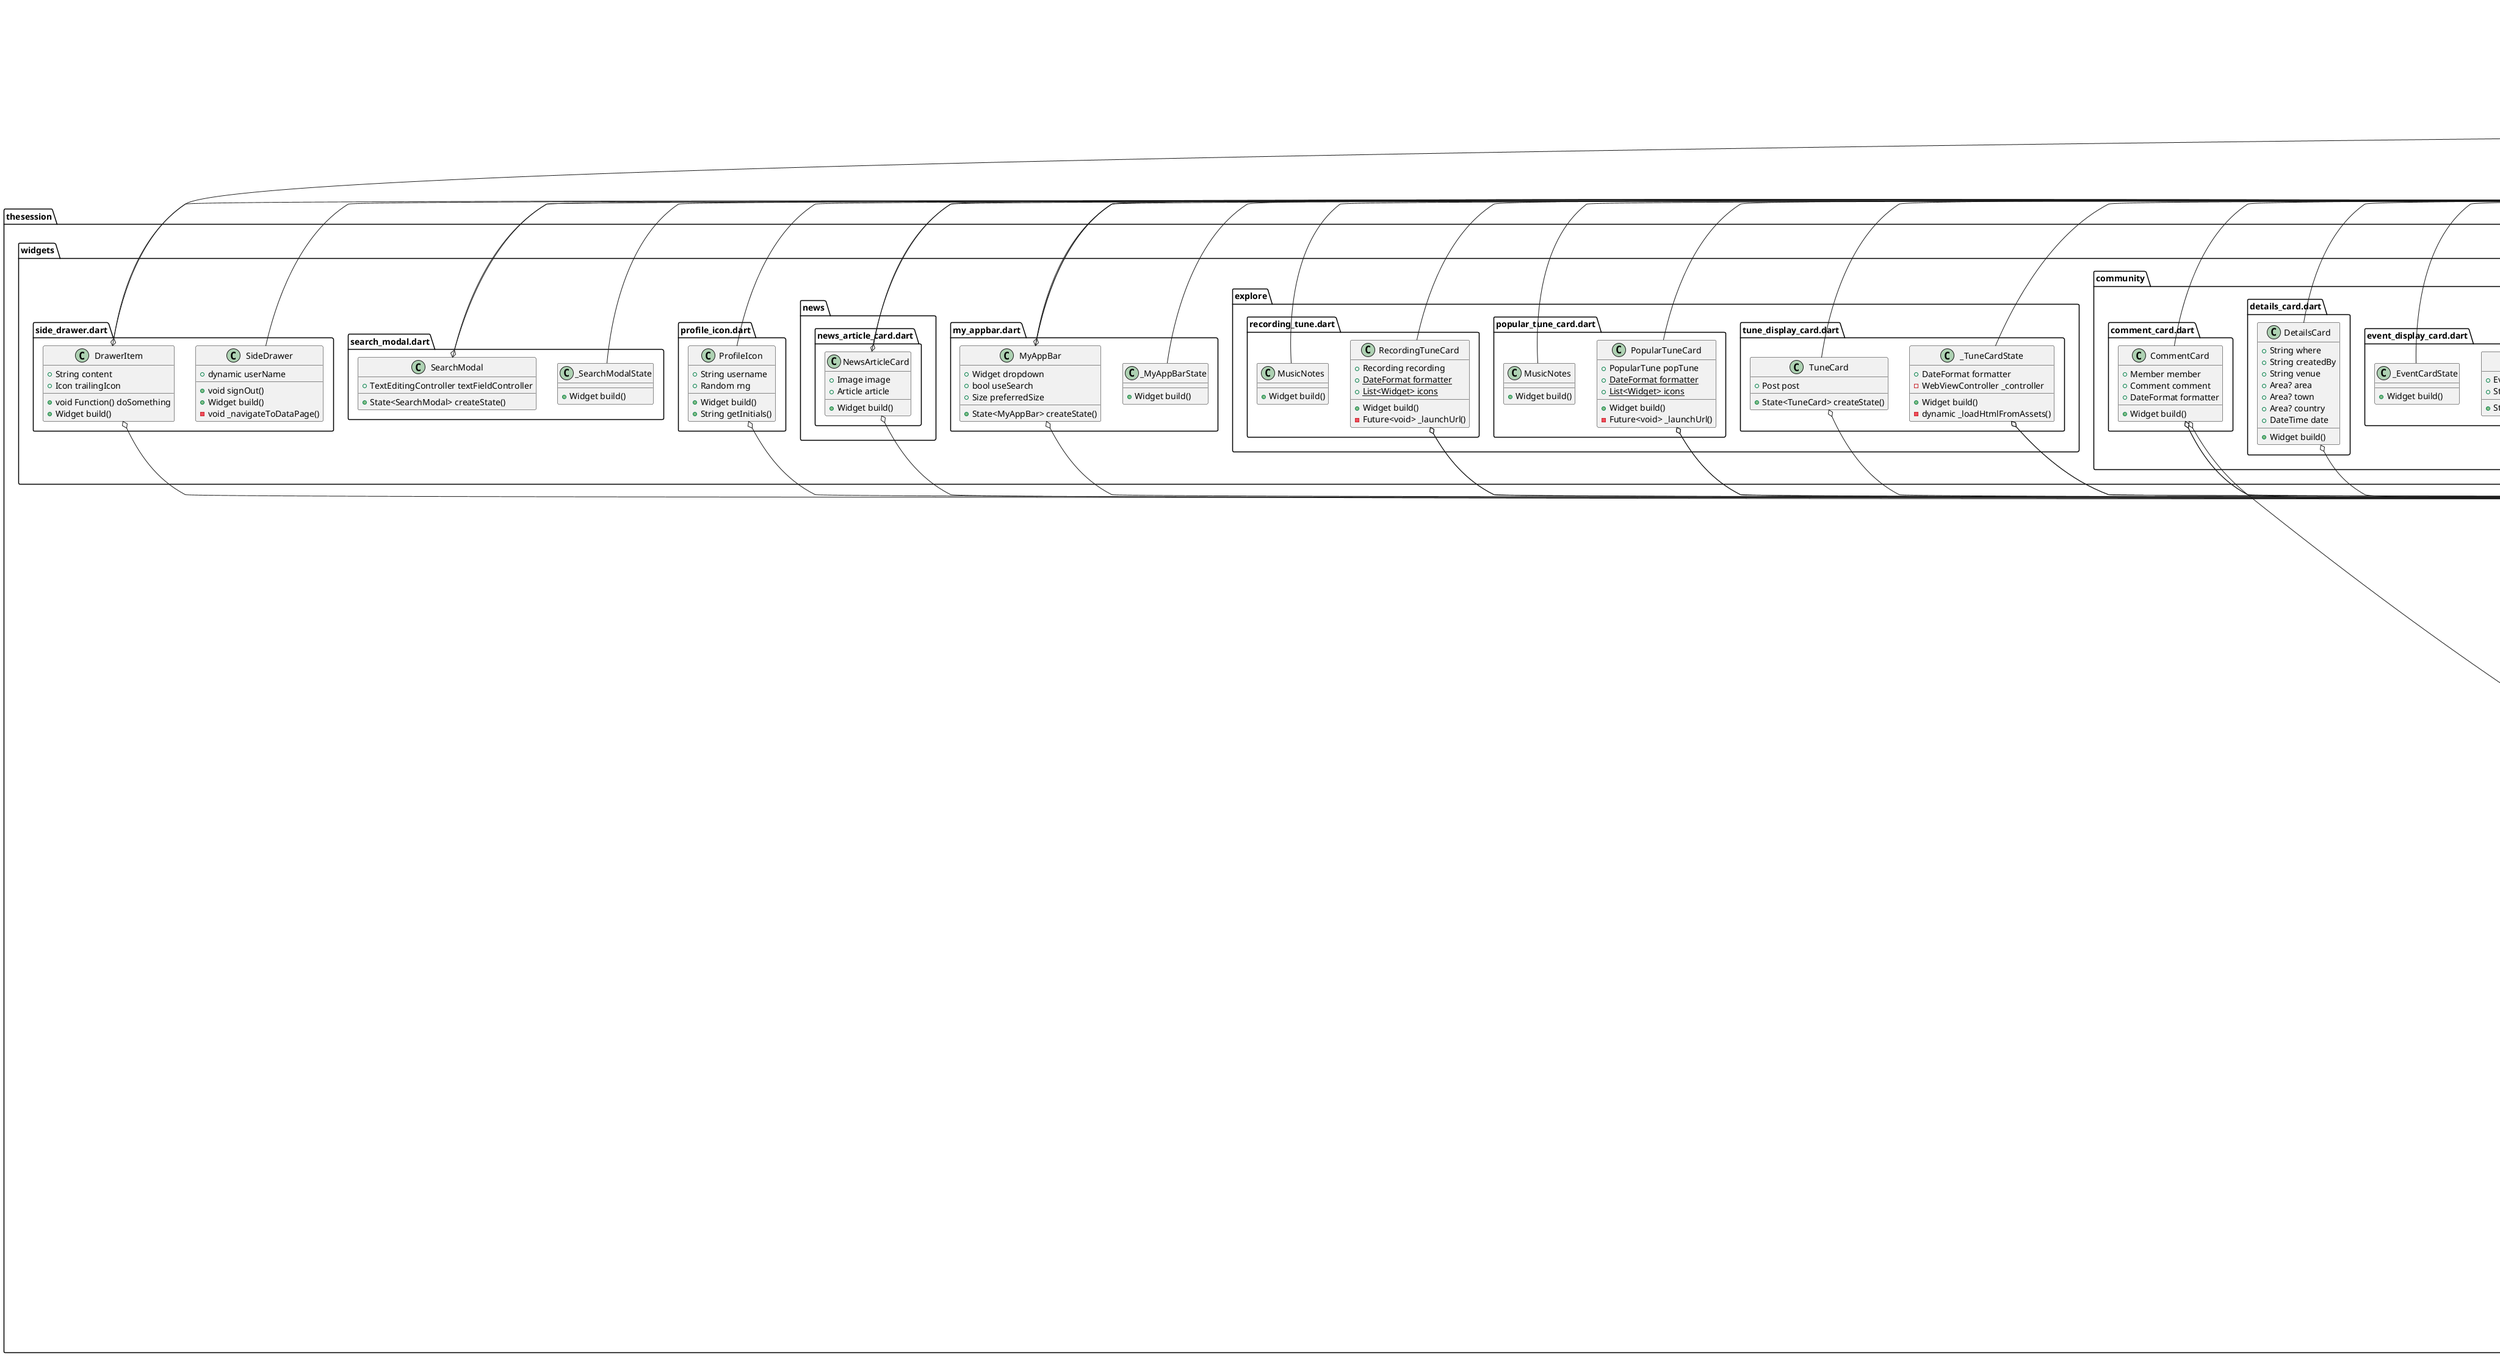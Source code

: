 @startuml
set namespaceSeparator ::

class "thesession::auth::auth_page.dart::AuthPage" {
  +State<AuthPage> createState()
}

"flutter::src::widgets::framework.dart::StatefulWidget" <|-- "thesession::auth::auth_page.dart::AuthPage"

class "thesession::auth::auth_page.dart::_AuthPageState" {
  +bool showLoginPage
  +void toggleScreens()
  +Widget build()
}

"flutter::src::widgets::framework.dart::State" <|-- "thesession::auth::auth_page.dart::_AuthPageState"

class "thesession::auth::main_page.dart::MainPage" {
  +State<MainPage> createState()
}

"flutter::src::widgets::framework.dart::StatefulWidget" <|-- "thesession::auth::main_page.dart::MainPage"

class "thesession::auth::main_page.dart::_MainPageState" {
  +Widget build()
}

"flutter::src::widgets::framework.dart::State" <|-- "thesession::auth::main_page.dart::_MainPageState"

class "thesession::main.dart::MyApp" {
  +Widget build()
  {static} +bool checkIfDarkModeEnabled()
}

"flutter::src::widgets::framework.dart::StatelessWidget" <|-- "thesession::main.dart::MyApp"

class "thesession::main.dart::AppColours" {
  {static} +Color DefaultDarkColour
  {static} +Color DefaultWhiteColour
}

"thesession::main.dart::AppColours" o-- "dart::ui::Color"

class "thesession::models::community::eventInfo.dart::EventInfo" {
  +String format
  +int id
  +String name
  +String url
  +Member member
  +DateTime date
  +DateTime dtstart
  +DateTime dtend
  +double latitude
  +double longitude
  +Venue venue
  +Area town
  +Area area
  +Area country
  +List<Comment> comments
  +Map<String, dynamic> toJson()
}

"thesession::models::community::eventInfo.dart::EventInfo" o-- "thesession::utils::objects.dart::Member"
"thesession::models::community::eventInfo.dart::EventInfo" o-- "thesession::utils::objects.dart::Venue"
"thesession::models::community::eventInfo.dart::EventInfo" o-- "thesession::utils::objects.dart::Area"

class "thesession::models::community::newEvent.dart::NewEvent" {
  +String format
  +String perpage
  +int pages
  +int page
  +int total
  +List<Event> events
  +Map<String, dynamic> toJson()
}

class "thesession::models::community::newEvent.dart::Event" {
  +int id
  +String name
  +String url
  +Member member
  +DateTime date
  +DateTime dtstart
  +DateTime dtend
  +Venue venue
  +double? latitude
  +double? longitude
  +Area? town
  +Area? area
  +Area? country
  +Map<String, dynamic> toJson()
}

"thesession::models::community::newEvent.dart::Event" o-- "thesession::utils::objects.dart::Member"
"thesession::models::community::newEvent.dart::Event" o-- "thesession::utils::objects.dart::Venue"
"thesession::models::community::newEvent.dart::Event" o-- "thesession::utils::objects.dart::Area"

class "thesession::models::community::newSession.dart::NewSession" {
  +String format
  +int pages
  +int page
  +int total
  +List<Session> sessions
  +Map<String, dynamic> toJson()
}

class "thesession::models::community::newSession.dart::Session" {
  +int id
  +String url
  +Member member
  +DateTime date
  +double latitude
  +double longitude
  +Venue venue
  +Area town
  +Area area
  +Area country
  +Map<String, dynamic> toJson()
}

"thesession::models::community::newSession.dart::Session" o-- "thesession::utils::objects.dart::Member"
"thesession::models::community::newSession.dart::Session" o-- "thesession::utils::objects.dart::Venue"
"thesession::models::community::newSession.dart::Session" o-- "thesession::utils::objects.dart::Area"

class "thesession::models::community::sessionInfo.dart::SessionInfo" {
  +String format
  +int id
  +String url
  +Member member
  +DateTime date
  +double latitude
  +double longitude
  +Venue venue
  +Area town
  +Area area
  +Area country
  +List<String> schedule
  +List<Comment> comments
  +Map<String, dynamic> toJson()
}

"thesession::models::community::sessionInfo.dart::SessionInfo" o-- "thesession::utils::objects.dart::Member"
"thesession::models::community::sessionInfo.dart::SessionInfo" o-- "thesession::utils::objects.dart::Venue"
"thesession::models::community::sessionInfo.dart::SessionInfo" o-- "thesession::models::community::sessionInfo.dart::Area"

class "thesession::models::community::sessionInfo.dart::Area" {
  +int id
  +String name
  +Map<String, dynamic> toJson()
}

class "thesession::models::data_analytics::SessionData.dart::SessionDataDump" {
  +List<SessionData> sessions
  +Map<String, dynamic> toJson()
}

class "thesession::models::data_analytics::SessionData.dart::SessionData" {
  +String id
  +String name
  +String address
  +String town
  +String area
  +String country
  +String latitude
  +String longitude
  +DateTime date
  +Map<String, dynamic> toJson()
}

class "thesession::models::data_analytics::SetData.dart::SeDataDump" {
  +List<Set> sets
  +Map<String, dynamic> toJson()
}

class "thesession::models::data_analytics::SetData.dart::Set" {
  +String tuneset
  +DateTime date
  +String memberId
  +String username
  +String settingorder
  +String name
  +String tuneId
  +String settingId
  +Type type
  +Meter meter
  +Mode mode
  +String abc
  +Map<String, dynamic> toJson()
}

"thesession::models::data_analytics::SetData.dart::Set" o-- "thesession::models::data_analytics::SetData.dart::Type"
"thesession::models::data_analytics::SetData.dart::Set" o-- "thesession::models::data_analytics::SetData.dart::Meter"
"thesession::models::data_analytics::SetData.dart::Set" o-- "thesession::models::data_analytics::SetData.dart::Mode"

class "thesession::models::data_analytics::SetData.dart::EnumValues" {
  +Map<String, T> map
  +Map<T, String> reverseMap
  +Map<T, String> reverse
}

class "thesession::models::data_analytics::SetData.dart::Meter" {
  +int index
  {static} +List<Meter> values
  {static} +Meter THE_44
  {static} +Meter THE_68
  {static} +Meter THE_34
  {static} +Meter THE_24
  {static} +Meter THE_128
  {static} +Meter THE_32
  {static} +Meter THE_98
}

"thesession::models::data_analytics::SetData.dart::Meter" o-- "thesession::models::data_analytics::SetData.dart::Meter"
"dart::core::Enum" <|-- "thesession::models::data_analytics::SetData.dart::Meter"

class "thesession::models::data_analytics::SetData.dart::Mode" {
  +int index
  {static} +List<Mode> values
  {static} +Mode EDORIAN
  {static} +Mode GMAJOR
  {static} +Mode DMAJOR
  {static} +Mode AMIXOLYDIAN
  {static} +Mode CMAJOR
  {static} +Mode DMIXOLYDIAN
  {static} +Mode EMINOR
  {static} +Mode AMAJOR
  {static} +Mode ADORIAN
  {static} +Mode DMINOR
  {static} +Mode FMAJOR
  {static} +Mode DDORIAN
  {static} +Mode GMIXOLYDIAN
  {static} +Mode GDORIAN
  {static} +Mode EMAJOR
  {static} +Mode AMINOR
  {static} +Mode BMINOR
  {static} +Mode GMINOR
  {static} +Mode BDORIAN
  {static} +Mode FDORIAN
  {static} +Mode EMIXOLYDIAN
}

"thesession::models::data_analytics::SetData.dart::Mode" o-- "thesession::models::data_analytics::SetData.dart::Mode"
"dart::core::Enum" <|-- "thesession::models::data_analytics::SetData.dart::Mode"

class "thesession::models::data_analytics::SetData.dart::Type" {
  +int index
  {static} +List<Type> values
  {static} +Type REEL
  {static} +Type JIG
  {static} +Type WALTZ
  {static} +Type MARCH
  {static} +Type POLKA
  {static} +Type HORNPIPE
  {static} +Type SLIDE
  {static} +Type THREE_TWO
  {static} +Type MAZURKA
  {static} +Type STRATHSPEY
  {static} +Type SLIP_JIG
  {static} +Type BARNDANCE
}

"thesession::models::data_analytics::SetData.dart::Type" o-- "thesession::models::data_analytics::SetData.dart::Type"
"dart::core::Enum" <|-- "thesession::models::data_analytics::SetData.dart::Type"

class "thesession::models::data_analytics::TuneData.dart::TuneDataDump" {
  +List<TuneData> tunes
  +Map<String, dynamic> toJson()
}

class "thesession::models::data_analytics::TuneData.dart::TuneData" {
  +String tuneId
  +String settingId
  +String name
  +Type type
  +Meter meter
  +Mode mode
  +String abc
  +DateTime? date
  +String? username
  +Map<String, dynamic> toJson()
}

"thesession::models::data_analytics::TuneData.dart::TuneData" o-- "thesession::models::data_analytics::TuneData.dart::Type"
"thesession::models::data_analytics::TuneData.dart::TuneData" o-- "thesession::models::data_analytics::TuneData.dart::Meter"
"thesession::models::data_analytics::TuneData.dart::TuneData" o-- "thesession::models::data_analytics::TuneData.dart::Mode"

class "thesession::models::data_analytics::TuneData.dart::EnumValues" {
  +Map<String, T> map
  +Map<T, String> reverseMap
  +Map<T, String> reverse
}

class "thesession::models::data_analytics::TuneData.dart::Meter" {
  +int index
  {static} +List<Meter> values
  {static} +Meter THE_24
  {static} +Meter THE_98
  {static} +Meter THE_44
  {static} +Meter THE_68
  {static} +Meter THE_34
  {static} +Meter THE_32
  {static} +Meter THE_128
}

"thesession::models::data_analytics::TuneData.dart::Meter" o-- "thesession::models::data_analytics::TuneData.dart::Meter"
"dart::core::Enum" <|-- "thesession::models::data_analytics::TuneData.dart::Meter"

class "thesession::models::data_analytics::TuneData.dart::Mode" {
  +int index
  {static} +List<Mode> values
  {static} +Mode GMAJOR
  {static} +Mode BMINOR
  {static} +Mode DMAJOR
  {static} +Mode DDORIAN
  {static} +Mode AMIXOLYDIAN
  {static} +Mode EMINOR
  {static} +Mode EDORIAN
  {static} +Mode DMIXOLYDIAN
  {static} +Mode EMAJOR
  {static} +Mode ADORIAN
  {static} +Mode GMINOR
  {static} +Mode DMINOR
  {static} +Mode FMAJOR
  {static} +Mode AMAJOR
  {static} +Mode GDORIAN
  {static} +Mode AMINOR
  {static} +Mode CMAJOR
  {static} +Mode FDORIAN
  {static} +Mode EMIXOLYDIAN
  {static} +Mode BMIXOLYDIAN
  {static} +Mode GMIXOLYDIAN
  {static} +Mode CDORIAN
  {static} +Mode BDORIAN
}

"thesession::models::data_analytics::TuneData.dart::Mode" o-- "thesession::models::data_analytics::TuneData.dart::Mode"
"dart::core::Enum" <|-- "thesession::models::data_analytics::TuneData.dart::Mode"

class "thesession::models::data_analytics::TuneData.dart::Type" {
  +int index
  {static} +List<Type> values
  {static} +Type POLKA
  {static} +Type SLIP_JIG
  {static} +Type STRATHSPEY
  {static} +Type REEL
  {static} +Type JIG
  {static} +Type WALTZ
  {static} +Type MARCH
  {static} +Type BARNDANCE
  {static} +Type MAZURKA
  {static} +Type THREE_TWO
  {static} +Type HORNPIPE
  {static} +Type SLIDE
}

"thesession::models::data_analytics::TuneData.dart::Type" o-- "thesession::models::data_analytics::TuneData.dart::Type"
"dart::core::Enum" <|-- "thesession::models::data_analytics::TuneData.dart::Type"

class "thesession::models::news::newsModel.dart::News" {
  +int totalArticles
  +List<Article> articles
  +Map<String, dynamic> toJson()
}

class "thesession::models::news::newsModel.dart::Article" {
  +String title
  +String description
  +String content
  +String url
  +String imageUrl
  +DateTime publishedAt
  +Source source
  +Map<String, dynamic> toJson()
}

"thesession::models::news::newsModel.dart::Article" o-- "thesession::models::news::newsModel.dart::Source"

class "thesession::models::news::newsModel.dart::Source" {
  +String name
  +String url
  +Map<String, dynamic> toJson()
}

class "thesession::models::tunes::newTune.dart::NewTuneData" {
  +String format
  +String perpage
  +int pages
  +int page
  +int total
  +List<NewTune> settings
  +Map<String, dynamic> toJson()
}

class "thesession::models::tunes::newTune.dart::NewTune" {
  +int id
  +String url
  +String key
  +Member member
  +DateTime date
  +Member tune
  +Map<String, dynamic> toJson()
}

"thesession::models::tunes::newTune.dart::NewTune" o-- "thesession::models::tunes::tuneInfo.dart::Member"

class "thesession::models::tunes::popularTune.dart::PopularTuneData" {
  +String format
  +String perpage
  +int pages
  +int page
  +int total
  +List<PopularTune> tunes
  +Map<String, dynamic> toJson()
}

class "thesession::models::tunes::popularTune.dart::PopularTune" {
  +int id
  +String name
  +String url
  +Member member
  +DateTime date
  +String type
  +int tunebooks
  +Map<String, dynamic> toJson()
}

"thesession::models::tunes::popularTune.dart::PopularTune" o-- "thesession::models::tunes::popularTune.dart::Member"

class "thesession::models::tunes::popularTune.dart::Member" {
  +int id
  +String name
  +String url
  +Map<String, dynamic> toJson()
}

class "thesession::models::tunes::recordingTune.dart::RecordingTuneData" {
  +String format
  +String perpage
  +int pages
  +int page
  +int total
  +List<Recording> tunes
  +Map<String, dynamic> toJson()
}

class "thesession::models::tunes::recordingTune.dart::Recording" {
  +int id
  +String name
  +String url
  +Member member
  +DateTime date
  +String type
  +Map<String, dynamic> toJson()
}

"thesession::models::tunes::recordingTune.dart::Recording" o-- "thesession::models::tunes::recordingTune.dart::Member"

class "thesession::models::tunes::recordingTune.dart::Member" {
  +int id
  +String name
  +String url
  +Map<String, dynamic> toJson()
}

class "thesession::models::tunes::searchResult.dart::SearchResultTune" {
  +String q
  +String format
  +int pages
  +int page
  +int total
  +List<TuneFromSearchResult> tunes
  +Map<String, dynamic> toJson()
}

class "thesession::models::tunes::searchResult.dart::TuneFromSearchResult" {
  +int id
  +String name
  +String url
  +Member member
  +DateTime date
  +String type
  +Map<String, dynamic> toJson()
}

"thesession::models::tunes::searchResult.dart::TuneFromSearchResult" o-- "thesession::models::tunes::searchResult.dart::Member"

class "thesession::models::tunes::searchResult.dart::Member" {
  +int id
  +String name
  +String url
  +Map<String, dynamic> toJson()
}

class "thesession::models::tunes::tuneInfo.dart::TuneInfo" {
  +String format
  +int id
  +String name
  +String url
  +Member member
  +DateTime? date
  +String type
  +int tunebooks
  +int recordings
  +int collections
  +List<String> aliases
  +List<Post> posts
  +List<Comment> comments
  +Map<String, dynamic> toJson()
}

"thesession::models::tunes::tuneInfo.dart::TuneInfo" o-- "thesession::models::tunes::tuneInfo.dart::Member"

class "thesession::models::tunes::tuneInfo.dart::Comment" {
  +int id
  +String url
  +String subject
  +String content
  +Member member
  +DateTime date
  +Map<String, dynamic> toJson()
}

"thesession::models::tunes::tuneInfo.dart::Comment" o-- "thesession::models::tunes::tuneInfo.dart::Member"

class "thesession::models::tunes::tuneInfo.dart::Member" {
  +int id
  +String name
  +String url
  +Map<String, dynamic> toJson()
}

class "thesession::models::tunes::tuneInfo.dart::Post" {
  +int id
  +String url
  +String key
  +String abc
  +Member member
  +DateTime date
  +TuneInfo? tuneInfo
  +Map<String, dynamic> toJson()
}

"thesession::models::tunes::tuneInfo.dart::Post" o-- "thesession::models::tunes::tuneInfo.dart::Member"
"thesession::models::tunes::tuneInfo.dart::Post" o-- "thesession::models::tunes::tuneInfo.dart::TuneInfo"

class "thesession::pages::api_results_pages::events_new_page.dart::NewEventPage" {
  +State<NewEventPage> createState()
}

"flutter::src::widgets::framework.dart::StatefulWidget" <|-- "thesession::pages::api_results_pages::events_new_page.dart::NewEventPage"

class "thesession::pages::api_results_pages::events_new_page.dart::_NewEventPageState" {
  +RefreshController refreshController
  -bool _isFirstLoadRunning
  -int _pageNum
  -int _totalPages
  +List<Event> newEvents
  +Future<bool> GetData()
  +Widget build()
  -void _navigateToPost()
}

"thesession::pages::api_results_pages::events_new_page.dart::_NewEventPageState" o-- "pull_to_refresh::src::smart_refresher.dart::RefreshController"
"flutter::src::widgets::framework.dart::State" <|-- "thesession::pages::api_results_pages::events_new_page.dart::_NewEventPageState"

class "thesession::pages::api_results_pages::session_new_page.dart::NewSessionPage" {
  +State<NewSessionPage> createState()
}

"flutter::src::widgets::framework.dart::StatefulWidget" <|-- "thesession::pages::api_results_pages::session_new_page.dart::NewSessionPage"

class "thesession::pages::api_results_pages::session_new_page.dart::_NewSessionPageState" {
  +RefreshController refreshController
  -bool _isFirstLoadRunning
  -int _pageNum
  -int _totalPages
  +List<Session> newSessions
  +Future<bool> GetData()
  +Widget build()
  -void _navigateToPost()
}

"thesession::pages::api_results_pages::session_new_page.dart::_NewSessionPageState" o-- "pull_to_refresh::src::smart_refresher.dart::RefreshController"
"flutter::src::widgets::framework.dart::State" <|-- "thesession::pages::api_results_pages::session_new_page.dart::_NewSessionPageState"

class "thesession::pages::api_results_pages::tunes_new_page.dart::NewTunesPage" {
  +State<NewTunesPage> createState()
}

"flutter::src::widgets::framework.dart::StatefulWidget" <|-- "thesession::pages::api_results_pages::tunes_new_page.dart::NewTunesPage"

class "thesession::pages::api_results_pages::tunes_new_page.dart::_NewTunesPageState" {
  +RefreshController refreshController
  -bool _isFirstLoadRunning
  -int _pageNum
  -int _totalPages
  +List<Post> newTunes
  +Future<bool> GetData()
  +Future<Post> getNewTune()
  +Widget build()
  -void _navigateToPost()
}

"thesession::pages::api_results_pages::tunes_new_page.dart::_NewTunesPageState" o-- "pull_to_refresh::src::smart_refresher.dart::RefreshController"
"flutter::src::widgets::framework.dart::State" <|-- "thesession::pages::api_results_pages::tunes_new_page.dart::_NewTunesPageState"

class "thesession::pages::api_results_pages::tunes_popular_page.dart::PopularTunesPage" {
  +State<PopularTunesPage> createState()
}

"flutter::src::widgets::framework.dart::StatefulWidget" <|-- "thesession::pages::api_results_pages::tunes_popular_page.dart::PopularTunesPage"

class "thesession::pages::api_results_pages::tunes_popular_page.dart::_PopularTunesPageState" {
  +RefreshController refreshController
  -bool _isFirstLoadRunning
  -int _pageNum
  -int _totalPages
  +List<PopularTune> popularTunes
  +Future<bool> GetData()
  +Widget build()
  -void _navigateToPost()
}

"thesession::pages::api_results_pages::tunes_popular_page.dart::_PopularTunesPageState" o-- "pull_to_refresh::src::smart_refresher.dart::RefreshController"
"flutter::src::widgets::framework.dart::State" <|-- "thesession::pages::api_results_pages::tunes_popular_page.dart::_PopularTunesPageState"

class "thesession::pages::api_results_pages::tunes_recording_page.dart::RecordingTunesPage" {
  +State<RecordingTunesPage> createState()
}

"flutter::src::widgets::framework.dart::StatefulWidget" <|-- "thesession::pages::api_results_pages::tunes_recording_page.dart::RecordingTunesPage"

class "thesession::pages::api_results_pages::tunes_recording_page.dart::_RecordingTunesPageState" {
  +RefreshController refreshController
  -bool _isFirstLoadRunning
  -int _pageNum
  -int _totalPages
  -List<Recording> _recordings
  +Future<bool> GetData()
  +Widget build()
  -void _navigateToPost()
}

"thesession::pages::api_results_pages::tunes_recording_page.dart::_RecordingTunesPageState" o-- "pull_to_refresh::src::smart_refresher.dart::RefreshController"
"flutter::src::widgets::framework.dart::State" <|-- "thesession::pages::api_results_pages::tunes_recording_page.dart::_RecordingTunesPageState"

class "thesession::pages::api_results_pages::tune_info_page.dart::TuneInfoPage" {
  +String tuneId
  +String settingId
  +bool isNewTune
  +State<TuneInfoPage> createState()
}

"flutter::src::widgets::framework.dart::StatefulWidget" <|-- "thesession::pages::api_results_pages::tune_info_page.dart::TuneInfoPage"

class "thesession::pages::api_results_pages::tune_info_page.dart::_TuneInfoPageState" {
  -List<Post> _posts
  -String _title
  +Future<bool> GetData()
  +void initState()
  +Widget build()
}

"flutter::src::widgets::framework.dart::State" <|-- "thesession::pages::api_results_pages::tune_info_page.dart::_TuneInfoPageState"

class "thesession::pages::community_page.dart::CommunityPage" {
  +State<CommunityPage> createState()
}

"flutter::src::widgets::framework.dart::StatefulWidget" <|-- "thesession::pages::community_page.dart::CommunityPage"

class "thesession::pages::community_page.dart::_CommunityPageState" {
  +User? user
  +Widget build()
}

"thesession::pages::community_page.dart::_CommunityPageState" o-- "firebase_auth::firebase_auth.dart::User"
"flutter::src::widgets::framework.dart::State" <|-- "thesession::pages::community_page.dart::_CommunityPageState"

class "thesession::pages::community_page.dart::CommunitySection" {
  +dynamic view
  +dynamic title
  +Widget build()
}

"flutter::src::widgets::framework.dart::StatelessWidget" <|-- "thesession::pages::community_page.dart::CommunitySection"

class "thesession::pages::community_pages::event_info_page.dart::EventInfoPage" {
  +Event event
  {static} +DetailsCard getDetailsCardForEvent()
  +State<EventInfoPage> createState()
}

"thesession::pages::community_pages::event_info_page.dart::EventInfoPage" o-- "thesession::models::community::newEvent.dart::Event"
"flutter::src::widgets::framework.dart::StatefulWidget" <|-- "thesession::pages::community_pages::event_info_page.dart::EventInfoPage"

class "thesession::pages::community_pages::event_info_page.dart::_EventInfoPageState" {
  +List<Comment> comments
  +Future<bool> GetData()
  +Widget build()
}

"flutter::src::widgets::framework.dart::State" <|-- "thesession::pages::community_pages::event_info_page.dart::_EventInfoPageState"

class "thesession::pages::community_pages::session_info_page.dart::SessionInfoPage" {
  +Session session
  {static} +DetailsCard getDetailsCardForSession()
  +State<SessionInfoPage> createState()
}

"thesession::pages::community_pages::session_info_page.dart::SessionInfoPage" o-- "thesession::models::community::newSession.dart::Session"
"flutter::src::widgets::framework.dart::StatefulWidget" <|-- "thesession::pages::community_pages::session_info_page.dart::SessionInfoPage"

class "thesession::pages::community_pages::session_info_page.dart::_SessionInfoPageState" {
  +List<Comment> comments
  +Future<bool> GetData()
  +Widget build()
}

"flutter::src::widgets::framework.dart::State" <|-- "thesession::pages::community_pages::session_info_page.dart::_SessionInfoPageState"

class "thesession::pages::data_analytics::data_analytics_page.dart::DataAnalyticsPage" {
  -dynamic _pages
  +DataManager dataManager
  +State<DataAnalyticsPage> createState()
}

"thesession::pages::data_analytics::data_analytics_page.dart::DataAnalyticsPage" o-- "thesession::utils::dataManager.dart::DataManager"
"flutter::src::widgets::framework.dart::StatefulWidget" <|-- "thesession::pages::data_analytics::data_analytics_page.dart::DataAnalyticsPage"

class "thesession::pages::data_analytics::data_analytics_page.dart::_DataAnalyticsPageState" {
  -Map<String, int> _itemsMap
  -List<String> _items
  +int selectedIndex
  -bool _isSearching
  +String selectedItem
  +Widget build()
}

"flutter::src::widgets::framework.dart::State" <|-- "thesession::pages::data_analytics::data_analytics_page.dart::_DataAnalyticsPageState"

class "thesession::pages::data_analytics::sessions_analytics_page.dart::SessionsAnalyticsPage" {
  +DataManager dataManager
  +State<SessionsAnalyticsPage> createState()
}

"thesession::pages::data_analytics::sessions_analytics_page.dart::SessionsAnalyticsPage" o-- "thesession::utils::dataManager.dart::DataManager"
"flutter::src::widgets::framework.dart::StatefulWidget" <|-- "thesession::pages::data_analytics::sessions_analytics_page.dart::SessionsAnalyticsPage"

class "thesession::pages::data_analytics::sessions_analytics_page.dart::_SessionsAnalyticsPageState" {
  +List<ItemCountryData> sessionCountryData
  +List<ItemCountryData> sessionCountyData
  +User? user
  +FirebaseFirestore db
  +Future<bool> getData()
  +Widget build()
}

"thesession::pages::data_analytics::sessions_analytics_page.dart::_SessionsAnalyticsPageState" o-- "firebase_auth::firebase_auth.dart::User"
"thesession::pages::data_analytics::sessions_analytics_page.dart::_SessionsAnalyticsPageState" o-- "cloud_firestore::cloud_firestore.dart::FirebaseFirestore"
"flutter::src::widgets::framework.dart::State" <|-- "thesession::pages::data_analytics::sessions_analytics_page.dart::_SessionsAnalyticsPageState"

class "thesession::pages::data_analytics::tunes_analytics_page.dart::TunesAnalyticsPage" {
  +DataManager dataManager
  +State<TunesAnalyticsPage> createState()
}

"thesession::pages::data_analytics::tunes_analytics_page.dart::TunesAnalyticsPage" o-- "thesession::utils::dataManager.dart::DataManager"
"flutter::src::widgets::framework.dart::StatefulWidget" <|-- "thesession::pages::data_analytics::tunes_analytics_page.dart::TunesAnalyticsPage"

class "thesession::pages::data_analytics::tunes_analytics_page.dart::_TunesAnalyticsPageState" {
  +List<ItemCountryData> tuneData
  +List<ItemCountryData> tuneSetsData
  +List<ItemCountryData> tuneYearsData
  +Future<bool> getData()
  +Widget build()
}

"flutter::src::widgets::framework.dart::State" <|-- "thesession::pages::data_analytics::tunes_analytics_page.dart::_TunesAnalyticsPageState"

class "thesession::pages::explore_page.dart::ExplorePage" {
  +State<ExplorePage> createState()
}

"flutter::src::widgets::framework.dart::StatefulWidget" <|-- "thesession::pages::explore_page.dart::ExplorePage"

class "thesession::pages::explore_page.dart::_ExplorePageState" {
  -Map<String, int> _itemsMap
  -List<String> _items
  -List<StatefulWidget> _pages
  +User? user
  +int selectedIndex
  -bool _isSearching
  +StatefulWidget curPage
  +String selectedItem
  +Widget build()
}

"thesession::pages::explore_page.dart::_ExplorePageState" o-- "firebase_auth::firebase_auth.dart::User"
"thesession::pages::explore_page.dart::_ExplorePageState" o-- "flutter::src::widgets::framework.dart::StatefulWidget"
"flutter::src::widgets::framework.dart::State" <|-- "thesession::pages::explore_page.dart::_ExplorePageState"

class "thesession::pages::home_page.dart::HomePage" {
  +State<HomePage> createState()
}

"flutter::src::widgets::framework.dart::StatefulWidget" <|-- "thesession::pages::home_page.dart::HomePage"

class "thesession::pages::home_page.dart::_HomePageState" {
  -int _selectedIndex
  -List<Widget> _pages
  -List<String> _titles
  -void _navigateBottomBar()
  +Widget build()
}

"flutter::src::widgets::framework.dart::State" <|-- "thesession::pages::home_page.dart::_HomePageState"

class "thesession::pages::login_page.dart::LoginPage" {
  +void Function() showRegisterPage
  +State<LoginPage> createState()
}

"thesession::pages::login_page.dart::LoginPage" o-- "dart::ui::void Function()"
"flutter::src::widgets::framework.dart::StatefulWidget" <|-- "thesession::pages::login_page.dart::LoginPage"

class "thesession::pages::login_page.dart::_LoginPageState" {
  -TextEditingController _emailController
  -TextEditingController _passwordController
  -FocusNode _focusNode
  +Future<dynamic> signIn()
  +void showSnackBar()
  +void dispose()
  +Widget build()
}

"thesession::pages::login_page.dart::_LoginPageState" o-- "flutter::src::widgets::editable_text.dart::TextEditingController"
"thesession::pages::login_page.dart::_LoginPageState" o-- "flutter::src::widgets::focus_manager.dart::FocusNode"
"flutter::src::widgets::framework.dart::State" <|-- "thesession::pages::login_page.dart::_LoginPageState"

class "thesession::pages::news::news_article_page.dart::NewsArticlePage" {
  +Article article
  +Widget build()
  -Future<void> _launchUrl()
}

"thesession::pages::news::news_article_page.dart::NewsArticlePage" o-- "thesession::models::news::newsModel.dart::Article"
"flutter::src::widgets::framework.dart::StatelessWidget" <|-- "thesession::pages::news::news_article_page.dart::NewsArticlePage"

class "thesession::pages::news::news_page.dart::NewsPage" {
  +String API_KEY
  +State<NewsPage> createState()
}

"flutter::src::widgets::framework.dart::StatefulWidget" <|-- "thesession::pages::news::news_page.dart::NewsPage"

class "thesession::pages::news::news_page.dart::_NewsPageState" {
  +User? user
  +RefreshController refreshController
  -bool _isFirstLoadRunning
  -int _pageNum
  -int _totalPages
  +List<Article> articles
  +Future<bool> GetData()
  +Widget build()
  -void _navigateToPost()
}

"thesession::pages::news::news_page.dart::_NewsPageState" o-- "firebase_auth::firebase_auth.dart::User"
"thesession::pages::news::news_page.dart::_NewsPageState" o-- "pull_to_refresh::src::smart_refresher.dart::RefreshController"
"flutter::src::widgets::framework.dart::State" <|-- "thesession::pages::news::news_page.dart::_NewsPageState"

class "thesession::pages::profile_page.dart::ProfilePage" {
  +State<ProfilePage> createState()
}

"flutter::src::widgets::framework.dart::StatefulWidget" <|-- "thesession::pages::profile_page.dart::ProfilePage"

class "thesession::pages::profile_page.dart::_ProfilePageState" {
  +User? user
  -int _selectedIndex
  +void signOut()
  +Widget build()
}

"thesession::pages::profile_page.dart::_ProfilePageState" o-- "firebase_auth::firebase_auth.dart::User"
"flutter::src::widgets::framework.dart::State" <|-- "thesession::pages::profile_page.dart::_ProfilePageState"

class "thesession::pages::register_page.dart::RegisterPage" {
  +void Function() showLoginPage
  +State<RegisterPage> createState()
}

"thesession::pages::register_page.dart::RegisterPage" o-- "dart::ui::void Function()"
"flutter::src::widgets::framework.dart::StatefulWidget" <|-- "thesession::pages::register_page.dart::RegisterPage"

class "thesession::pages::register_page.dart::_RegisterPageState" {
  -TextEditingController _displayNameController
  -TextEditingController _firstNameController
  -TextEditingController _surnameController
  -TextEditingController _emailController
  -TextEditingController _passwordController
  -TextEditingController _confirmPasswordController
  +Future<dynamic> signUp()
  +Future<dynamic> addUserDetails()
  +void showSnackBar()
  +Widget build()
}

"thesession::pages::register_page.dart::_RegisterPageState" o-- "flutter::src::widgets::editable_text.dart::TextEditingController"
"flutter::src::widgets::framework.dart::State" <|-- "thesession::pages::register_page.dart::_RegisterPageState"

class "thesession::pages::search_page.dart::SearchPage" {
  +State<SearchPage> createState()
}

"flutter::src::widgets::framework.dart::StatefulWidget" <|-- "thesession::pages::search_page.dart::SearchPage"

class "thesession::pages::search_page.dart::_SearchPageState" {
  -TextEditingController _searchController
  +String query
  +List<TuneFromSearchResult> searchResults
  +Future<bool> GetData()
  +Widget build()
  -void _navigateToPost()
}

"thesession::pages::search_page.dart::_SearchPageState" o-- "flutter::src::widgets::editable_text.dart::TextEditingController"
"flutter::src::widgets::framework.dart::State" <|-- "thesession::pages::search_page.dart::_SearchPageState"

class "thesession::utils::countryCodeGenerator.dart::CountryCodeGenerator" {
  {static} +Map<dynamic, dynamic> countryCodes
}

class "thesession::utils::dataManager.dart::DataManager" {
  +FirebaseFirestore db
  +Random math
  -List<SessionData> _sessionData
  -List<TuneData> _tuneData
  +Future<List<ItemCountryData>> getTuneSetSections()
  +Future<List<ItemCountryData>> getTuneToDateSections()
  +Future<List<ItemCountryData>> getTuneToTypeSections()
  +Future<List<ItemCountryData>> getSessionToCountrySections()
  +Future<List<ItemCountryData>> getSessionToCountySections()
  +Future<bool> setTuneSetsData()
  +Future<bool> setTuneData()
  +Future<bool> setSessionData()
}

"thesession::utils::dataManager.dart::DataManager" o-- "cloud_firestore::cloud_firestore.dart::FirebaseFirestore"
"thesession::utils::dataManager.dart::DataManager" o-- "dart::math::Random"

class "thesession::utils::dataManager.dart::ItemCountryData" {
  +String item
  +int count
  +Color color
}

"thesession::utils::dataManager.dart::ItemCountryData" o-- "dart::ui::Color"

class "thesession::utils::geoLocator.dart::GeoLocator" {
  {static} +Future<String> getAddress()
}

class "thesession::utils::objects.dart::Area" {
  +int id
  +String name
  +Map<String, dynamic> toJson()
}

class "thesession::utils::objects.dart::Comment" {
  +int id
  +String url
  +String subject
  +String content
  +Member member
  +DateTime date
  +Map<String, dynamic> toJson()
}

"thesession::utils::objects.dart::Comment" o-- "thesession::utils::objects.dart::Member"

class "thesession::utils::objects.dart::Member" {
  +int id
  +String name
  +String url
  +Map<String, dynamic> toJson()
}

class "thesession::utils::objects.dart::Venue" {
  +int id
  +String name
  +String telephone
  +String email
  +String web
  +Map<String, dynamic> toJson()
}

class "thesession::widgets::community::comment_card.dart::CommentCard" {
  +Member member
  +Comment comment
  +DateFormat formatter
  +Widget build()
}

"thesession::widgets::community::comment_card.dart::CommentCard" o-- "thesession::utils::objects.dart::Member"
"thesession::widgets::community::comment_card.dart::CommentCard" o-- "thesession::utils::objects.dart::Comment"
"thesession::widgets::community::comment_card.dart::CommentCard" o-- "intl::src::intl::date_format.dart::DateFormat"
"flutter::src::widgets::framework.dart::StatelessWidget" <|-- "thesession::widgets::community::comment_card.dart::CommentCard"

class "thesession::widgets::community::details_card.dart::DetailsCard" {
  +String where
  +String createdBy
  +String venue
  +Area? area
  +Area? town
  +Area? country
  +DateTime date
  +Widget build()
}

"thesession::widgets::community::details_card.dart::DetailsCard" o-- "thesession::utils::objects.dart::Area"
"flutter::src::widgets::framework.dart::StatelessWidget" <|-- "thesession::widgets::community::details_card.dart::DetailsCard"

class "thesession::widgets::community::event_display_card.dart::EventCard" {
  +Event event
  +String address
  +State<EventCard> createState()
}

"thesession::widgets::community::event_display_card.dart::EventCard" o-- "thesession::models::community::newEvent.dart::Event"
"flutter::src::widgets::framework.dart::StatefulWidget" <|-- "thesession::widgets::community::event_display_card.dart::EventCard"

class "thesession::widgets::community::event_display_card.dart::_EventCardState" {
  +Widget build()
}

"flutter::src::widgets::framework.dart::State" <|-- "thesession::widgets::community::event_display_card.dart::_EventCardState"

class "thesession::widgets::community::session_display_card.dart::SessionCard" {
  +Session session
  +String address
  +State<SessionCard> createState()
}

"thesession::widgets::community::session_display_card.dart::SessionCard" o-- "thesession::models::community::newSession.dart::Session"
"flutter::src::widgets::framework.dart::StatefulWidget" <|-- "thesession::widgets::community::session_display_card.dart::SessionCard"

class "thesession::widgets::community::session_display_card.dart::_SessionCardState" {
  +Widget build()
}

"flutter::src::widgets::framework.dart::State" <|-- "thesession::widgets::community::session_display_card.dart::_SessionCardState"

class "thesession::widgets::explore::popular_tune_card.dart::PopularTuneCard" {
  +PopularTune popTune
  {static} +DateFormat formatter
  {static} +List<Widget> icons
  +Widget build()
  -Future<void> _launchUrl()
}

"thesession::widgets::explore::popular_tune_card.dart::PopularTuneCard" o-- "thesession::models::tunes::popularTune.dart::PopularTune"
"thesession::widgets::explore::popular_tune_card.dart::PopularTuneCard" o-- "intl::src::intl::date_format.dart::DateFormat"
"flutter::src::widgets::framework.dart::StatelessWidget" <|-- "thesession::widgets::explore::popular_tune_card.dart::PopularTuneCard"

class "thesession::widgets::explore::popular_tune_card.dart::MusicNotes" {
  +Widget build()
}

"flutter::src::widgets::framework.dart::StatelessWidget" <|-- "thesession::widgets::explore::popular_tune_card.dart::MusicNotes"

class "thesession::widgets::explore::recording_tune.dart::RecordingTuneCard" {
  +Recording recording
  {static} +DateFormat formatter
  {static} +List<Widget> icons
  +Widget build()
  -Future<void> _launchUrl()
}

"thesession::widgets::explore::recording_tune.dart::RecordingTuneCard" o-- "thesession::models::tunes::recordingTune.dart::Recording"
"thesession::widgets::explore::recording_tune.dart::RecordingTuneCard" o-- "intl::src::intl::date_format.dart::DateFormat"
"flutter::src::widgets::framework.dart::StatelessWidget" <|-- "thesession::widgets::explore::recording_tune.dart::RecordingTuneCard"

class "thesession::widgets::explore::recording_tune.dart::MusicNotes" {
  +Widget build()
}

"flutter::src::widgets::framework.dart::StatelessWidget" <|-- "thesession::widgets::explore::recording_tune.dart::MusicNotes"

class "thesession::widgets::explore::tune_display_card.dart::TuneCard" {
  +Post post
  +State<TuneCard> createState()
}

"thesession::widgets::explore::tune_display_card.dart::TuneCard" o-- "thesession::models::tunes::tuneInfo.dart::Post"
"flutter::src::widgets::framework.dart::StatefulWidget" <|-- "thesession::widgets::explore::tune_display_card.dart::TuneCard"

class "thesession::widgets::explore::tune_display_card.dart::_TuneCardState" {
  +DateFormat formatter
  -WebViewController _controller
  +Widget build()
  -dynamic _loadHtmlFromAssets()
}

"thesession::widgets::explore::tune_display_card.dart::_TuneCardState" o-- "intl::src::intl::date_format.dart::DateFormat"
"thesession::widgets::explore::tune_display_card.dart::_TuneCardState" o-- "webview_flutter::src::webview.dart::WebViewController"
"flutter::src::widgets::framework.dart::State" <|-- "thesession::widgets::explore::tune_display_card.dart::_TuneCardState"

class "thesession::widgets::my_appbar.dart::MyAppBar" {
  +Widget dropdown
  +bool useSearch
  +Size preferredSize
  +State<MyAppBar> createState()
}

"thesession::widgets::my_appbar.dart::MyAppBar" o-- "flutter::src::widgets::framework.dart::Widget"
"thesession::widgets::my_appbar.dart::MyAppBar" o-- "dart::ui::Size"
"flutter::src::widgets::framework.dart::StatefulWidget" <|-- "thesession::widgets::my_appbar.dart::MyAppBar"
"flutter::src::widgets::preferred_size.dart::PreferredSizeWidget" <|-- "thesession::widgets::my_appbar.dart::MyAppBar"

class "thesession::widgets::my_appbar.dart::_MyAppBarState" {
  +Widget build()
}

"flutter::src::widgets::framework.dart::State" <|-- "thesession::widgets::my_appbar.dart::_MyAppBarState"

class "thesession::widgets::news::news_article_card.dart::NewsArticleCard" {
  +Image image
  +Article article
  +Widget build()
}

"thesession::widgets::news::news_article_card.dart::NewsArticleCard" o-- "flutter::src::widgets::image.dart::Image"
"thesession::widgets::news::news_article_card.dart::NewsArticleCard" o-- "thesession::models::news::newsModel.dart::Article"
"flutter::src::widgets::framework.dart::StatelessWidget" <|-- "thesession::widgets::news::news_article_card.dart::NewsArticleCard"

class "thesession::widgets::profile_icon.dart::ProfileIcon" {
  +String username
  +Random rng
  +Widget build()
  +String getInitials()
}

"thesession::widgets::profile_icon.dart::ProfileIcon" o-- "dart::math::Random"
"flutter::src::widgets::framework.dart::StatelessWidget" <|-- "thesession::widgets::profile_icon.dart::ProfileIcon"

class "thesession::widgets::search_modal.dart::SearchModal" {
  +TextEditingController textFieldController
  +State<SearchModal> createState()
}

"thesession::widgets::search_modal.dart::SearchModal" o-- "flutter::src::widgets::editable_text.dart::TextEditingController"
"flutter::src::widgets::framework.dart::StatefulWidget" <|-- "thesession::widgets::search_modal.dart::SearchModal"

class "thesession::widgets::search_modal.dart::_SearchModalState" {
  +Widget build()
}

"flutter::src::widgets::framework.dart::State" <|-- "thesession::widgets::search_modal.dart::_SearchModalState"

class "thesession::widgets::side_drawer.dart::SideDrawer" {
  +dynamic userName
  +void signOut()
  +Widget build()
  -void _navigateToDataPage()
}

"flutter::src::widgets::framework.dart::StatelessWidget" <|-- "thesession::widgets::side_drawer.dart::SideDrawer"

class "thesession::widgets::side_drawer.dart::DrawerItem" {
  +void Function() doSomething
  +String content
  +Icon trailingIcon
  +Widget build()
}

"thesession::widgets::side_drawer.dart::DrawerItem" o-- "dart::ui::void Function()"
"thesession::widgets::side_drawer.dart::DrawerItem" o-- "flutter::src::widgets::icon.dart::Icon"
"flutter::src::widgets::framework.dart::StatelessWidget" <|-- "thesession::widgets::side_drawer.dart::DrawerItem"


@enduml